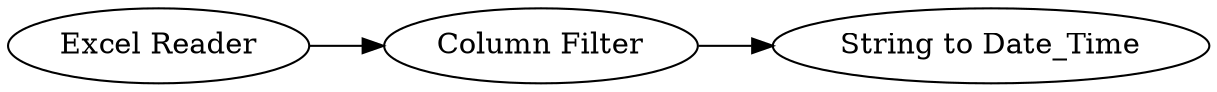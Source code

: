 digraph {
	1 -> 3
	3 -> 2
	1 [label="Excel Reader"]
	3 [label="Column Filter"]
	2 [label="String to Date_Time"]
	rankdir=LR
}

